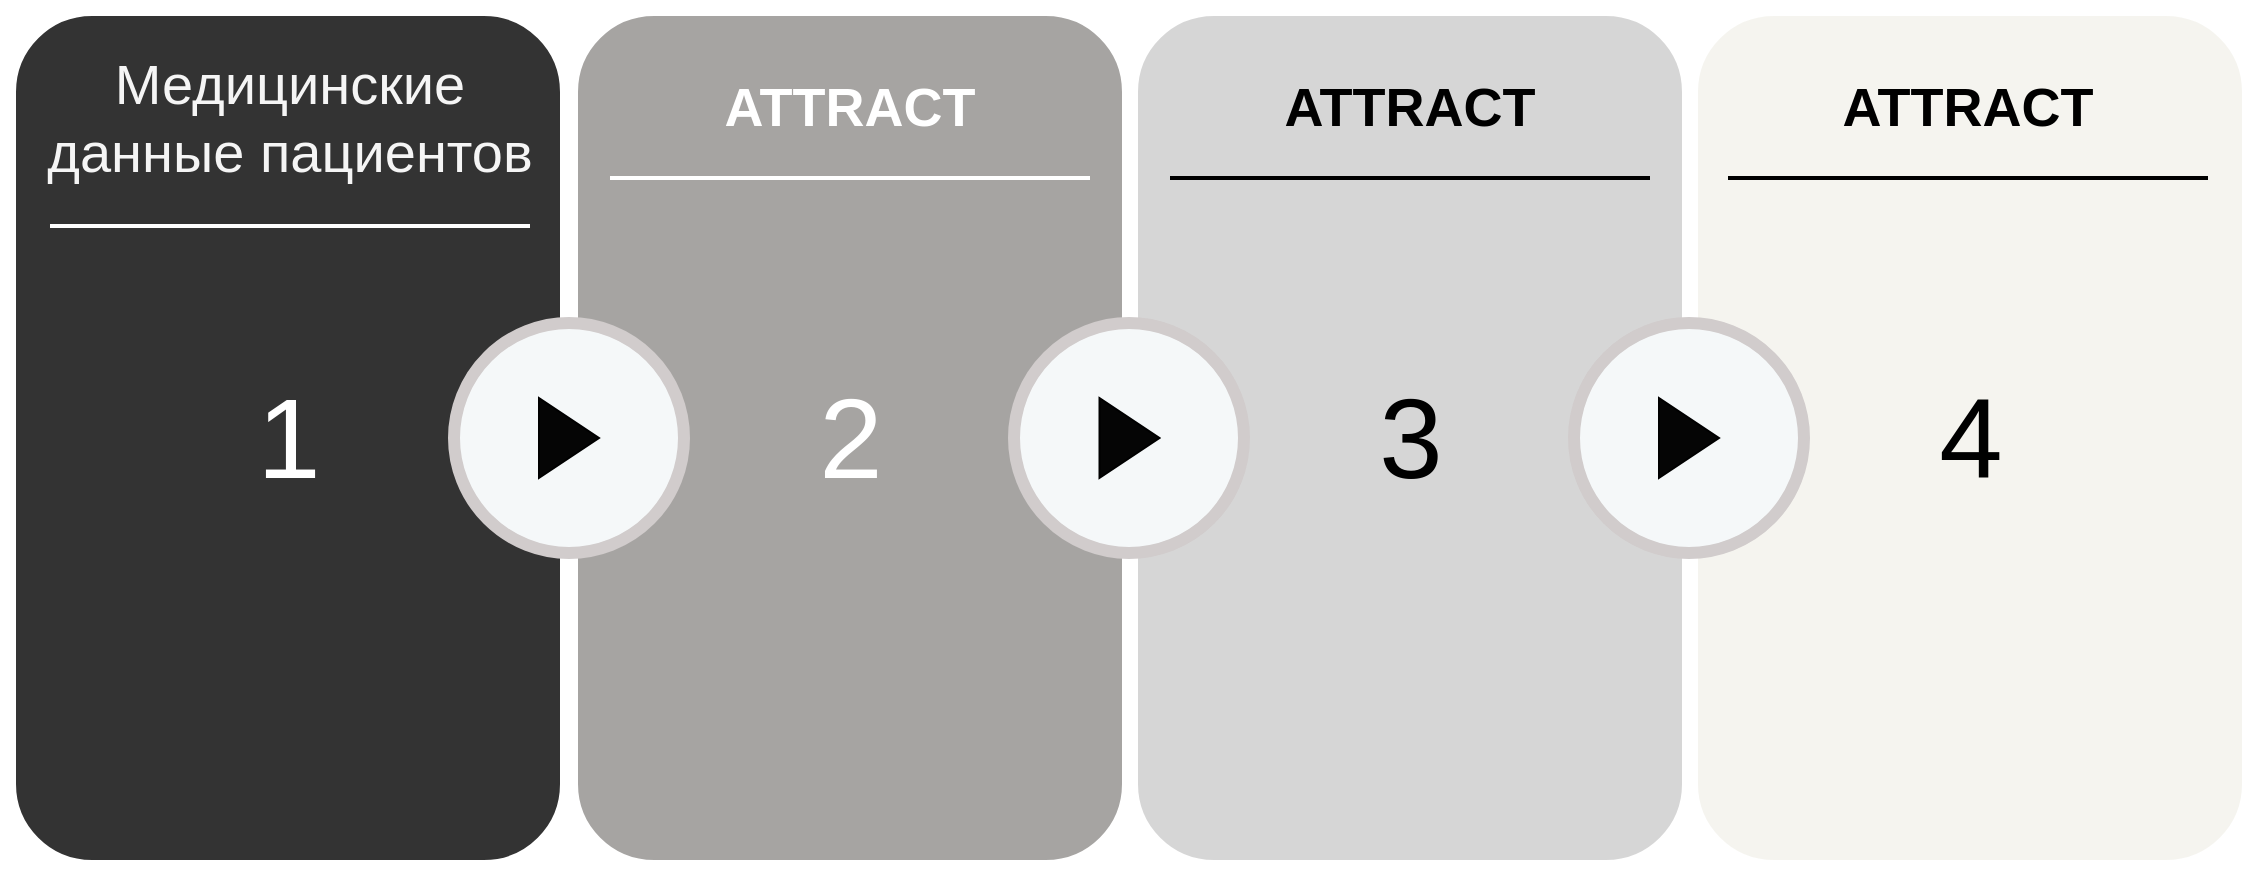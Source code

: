 <mxfile version="24.2.2" type="github">
  <diagram name="Page-1" id="12e1b939-464a-85fe-373e-61e167be1490">
    <mxGraphModel dx="1466" dy="873" grid="1" gridSize="10" guides="1" tooltips="1" connect="1" arrows="1" fold="1" page="1" pageScale="1.5" pageWidth="1169" pageHeight="826" background="none" math="0" shadow="0">
      <root>
        <mxCell id="0" />
        <mxCell id="1" parent="0" />
        <mxCell id="-kn-z4PdYKmyfjnBOpyf-2" value="" style="whiteSpace=wrap;html=1;rounded=1;shadow=0;strokeWidth=8;fontSize=20;align=center;fillColor=#333333;strokeColor=#FFFFFF;" vertex="1" parent="1">
          <mxGeometry x="316" y="850" width="280" height="430" as="geometry" />
        </mxCell>
        <mxCell id="-kn-z4PdYKmyfjnBOpyf-3" value="" style="whiteSpace=wrap;html=1;rounded=1;shadow=0;strokeWidth=8;fontSize=20;align=center;fillColor=#A6A4A2;strokeColor=#FFFFFF;" vertex="1" parent="1">
          <mxGeometry x="597" y="850" width="280" height="430" as="geometry" />
        </mxCell>
        <mxCell id="-kn-z4PdYKmyfjnBOpyf-4" value="" style="whiteSpace=wrap;html=1;rounded=1;shadow=0;strokeWidth=8;fontSize=20;align=center;fillColor=#D6D6D6;strokeColor=#FFFFFF;" vertex="1" parent="1">
          <mxGeometry x="877" y="850" width="280" height="430" as="geometry" />
        </mxCell>
        <mxCell id="-kn-z4PdYKmyfjnBOpyf-5" value="" style="whiteSpace=wrap;html=1;rounded=1;shadow=0;strokeWidth=8;fontSize=20;align=center;fillColor=#f5f4ef;strokeColor=#FFFFFF;" vertex="1" parent="1">
          <mxGeometry x="1157" y="850" width="280" height="430" as="geometry" />
        </mxCell>
        <mxCell id="-kn-z4PdYKmyfjnBOpyf-6" value="" style="ellipse;whiteSpace=wrap;html=1;rounded=0;shadow=0;strokeWidth=6;fontSize=14;align=center;fillColor=#f5f8f9;strokeColor=#d1cccc;fontColor=#FFFFFF;" vertex="1" parent="1">
          <mxGeometry x="539" y="1007.5" width="115" height="115" as="geometry" />
        </mxCell>
        <mxCell id="-kn-z4PdYKmyfjnBOpyf-9" value="&lt;font style=&quot;font-size: 57px;&quot;&gt;1&lt;/font&gt;" style="text;html=1;align=center;verticalAlign=middle;resizable=0;points=[];autosize=1;fontColor=#ffffff;" vertex="1" parent="1">
          <mxGeometry x="426" y="1025" width="60" height="80" as="geometry" />
        </mxCell>
        <mxCell id="-kn-z4PdYKmyfjnBOpyf-10" value="&lt;font style=&quot;font-size: 57px;&quot;&gt;2&lt;/font&gt;" style="text;html=1;align=center;verticalAlign=middle;resizable=0;points=[];autosize=1;fontColor=#ffffff;" vertex="1" parent="1">
          <mxGeometry x="707" y="1025" width="60" height="80" as="geometry" />
        </mxCell>
        <mxCell id="-kn-z4PdYKmyfjnBOpyf-11" value="&lt;font style=&quot;font-size: 57px;&quot;&gt;3&lt;/font&gt;" style="text;html=1;align=center;verticalAlign=middle;resizable=0;points=[];autosize=1;strokeColor=none;fillColor=none;" vertex="1" parent="1">
          <mxGeometry x="987" y="1025" width="60" height="80" as="geometry" />
        </mxCell>
        <mxCell id="-kn-z4PdYKmyfjnBOpyf-12" value="&lt;font style=&quot;font-size: 57px;&quot;&gt;4&lt;/font&gt;" style="text;html=1;align=center;verticalAlign=middle;resizable=0;points=[];autosize=1;strokeColor=none;fillColor=none;" vertex="1" parent="1">
          <mxGeometry x="1267" y="1025" width="60" height="80" as="geometry" />
        </mxCell>
        <mxCell id="-kn-z4PdYKmyfjnBOpyf-13" value="&lt;span lang=&quot;RU&quot; style=&quot;font-weight: 400; text-align: start; font-size: 28px;&quot;&gt;&lt;font color=&quot;#f5f5f5&quot; style=&quot;font-size: 28px;&quot; face=&quot;Helvetica&quot;&gt;Медицинские данные пациентов&lt;/font&gt;&lt;/span&gt;&lt;span style=&quot;color: rgb(0, 0, 0); font-size: 28px; font-weight: 400; text-align: start;&quot;&gt;&lt;/span&gt;" style="text;html=1;strokeColor=none;fillColor=none;align=center;verticalAlign=middle;whiteSpace=wrap;rounded=0;shadow=0;fontSize=28;fontColor=#FFFFFF;fontStyle=1" vertex="1" parent="1">
          <mxGeometry x="317" y="870" width="280" height="70" as="geometry" />
        </mxCell>
        <mxCell id="-kn-z4PdYKmyfjnBOpyf-14" value="" style="line;strokeWidth=2;html=1;rounded=0;shadow=0;fontSize=27;align=center;fillColor=none;strokeColor=#FFFFFF;" vertex="1" parent="1">
          <mxGeometry x="337" y="954" width="240" height="10" as="geometry" />
        </mxCell>
        <mxCell id="-kn-z4PdYKmyfjnBOpyf-15" value="ATTRACT" style="text;html=1;strokeColor=none;fillColor=none;align=center;verticalAlign=middle;whiteSpace=wrap;rounded=0;shadow=0;fontSize=27;fontColor=#FFFFFF;fontStyle=1" vertex="1" parent="1">
          <mxGeometry x="597" y="870" width="280" height="60" as="geometry" />
        </mxCell>
        <mxCell id="-kn-z4PdYKmyfjnBOpyf-16" value="" style="line;strokeWidth=2;html=1;rounded=0;shadow=0;fontSize=27;align=center;fillColor=none;strokeColor=#FFFFFF;" vertex="1" parent="1">
          <mxGeometry x="617" y="930" width="240" height="10" as="geometry" />
        </mxCell>
        <mxCell id="-kn-z4PdYKmyfjnBOpyf-17" value="ATTRACT" style="text;html=1;strokeColor=none;fillColor=none;align=center;verticalAlign=middle;whiteSpace=wrap;rounded=0;shadow=0;fontSize=27;fontColor=#000000;fontStyle=1" vertex="1" parent="1">
          <mxGeometry x="877" y="870" width="280" height="60" as="geometry" />
        </mxCell>
        <mxCell id="-kn-z4PdYKmyfjnBOpyf-18" value="" style="line;strokeWidth=2;html=1;rounded=0;shadow=0;fontSize=27;align=center;fillColor=none;strokeColor=#000000;fontColor=#000000;labelBackgroundColor=#000000;" vertex="1" parent="1">
          <mxGeometry x="897" y="930" width="240" height="10" as="geometry" />
        </mxCell>
        <mxCell id="-kn-z4PdYKmyfjnBOpyf-19" value="ATTRACT" style="text;html=1;strokeColor=none;fillColor=none;align=center;verticalAlign=middle;whiteSpace=wrap;rounded=0;shadow=0;fontSize=27;fontColor=#000000;fontStyle=1" vertex="1" parent="1">
          <mxGeometry x="1156" y="870" width="280" height="60" as="geometry" />
        </mxCell>
        <mxCell id="-kn-z4PdYKmyfjnBOpyf-20" value="" style="line;strokeWidth=2;html=1;rounded=0;shadow=0;fontSize=27;align=center;fillColor=none;strokeColor=#000000;fontColor=#000000;labelBackgroundColor=#000000;" vertex="1" parent="1">
          <mxGeometry x="1176" y="930" width="240" height="10" as="geometry" />
        </mxCell>
        <mxCell id="-kn-z4PdYKmyfjnBOpyf-21" value="" style="triangle;whiteSpace=wrap;html=1;fillColor=#050505;" vertex="1" parent="1">
          <mxGeometry x="581.5" y="1045" width="30" height="40" as="geometry" />
        </mxCell>
        <mxCell id="-kn-z4PdYKmyfjnBOpyf-22" value="" style="ellipse;whiteSpace=wrap;html=1;rounded=0;shadow=0;strokeWidth=6;fontSize=14;align=center;fillColor=#f5f8f9;strokeColor=#d1cccc;fontColor=#FFFFFF;" vertex="1" parent="1">
          <mxGeometry x="819" y="1007.5" width="115" height="115" as="geometry" />
        </mxCell>
        <mxCell id="-kn-z4PdYKmyfjnBOpyf-23" value="" style="triangle;whiteSpace=wrap;html=1;fillColor=#050505;" vertex="1" parent="1">
          <mxGeometry x="861.75" y="1045" width="30" height="40" as="geometry" />
        </mxCell>
        <mxCell id="-kn-z4PdYKmyfjnBOpyf-24" value="" style="ellipse;whiteSpace=wrap;html=1;rounded=0;shadow=0;strokeWidth=6;fontSize=14;align=center;fillColor=#f5f8f9;strokeColor=#d1cccc;fontColor=#FFFFFF;" vertex="1" parent="1">
          <mxGeometry x="1099" y="1007.5" width="115" height="115" as="geometry" />
        </mxCell>
        <mxCell id="-kn-z4PdYKmyfjnBOpyf-25" value="" style="triangle;whiteSpace=wrap;html=1;fillColor=#050505;" vertex="1" parent="1">
          <mxGeometry x="1141.5" y="1045" width="30" height="40" as="geometry" />
        </mxCell>
      </root>
    </mxGraphModel>
  </diagram>
</mxfile>
